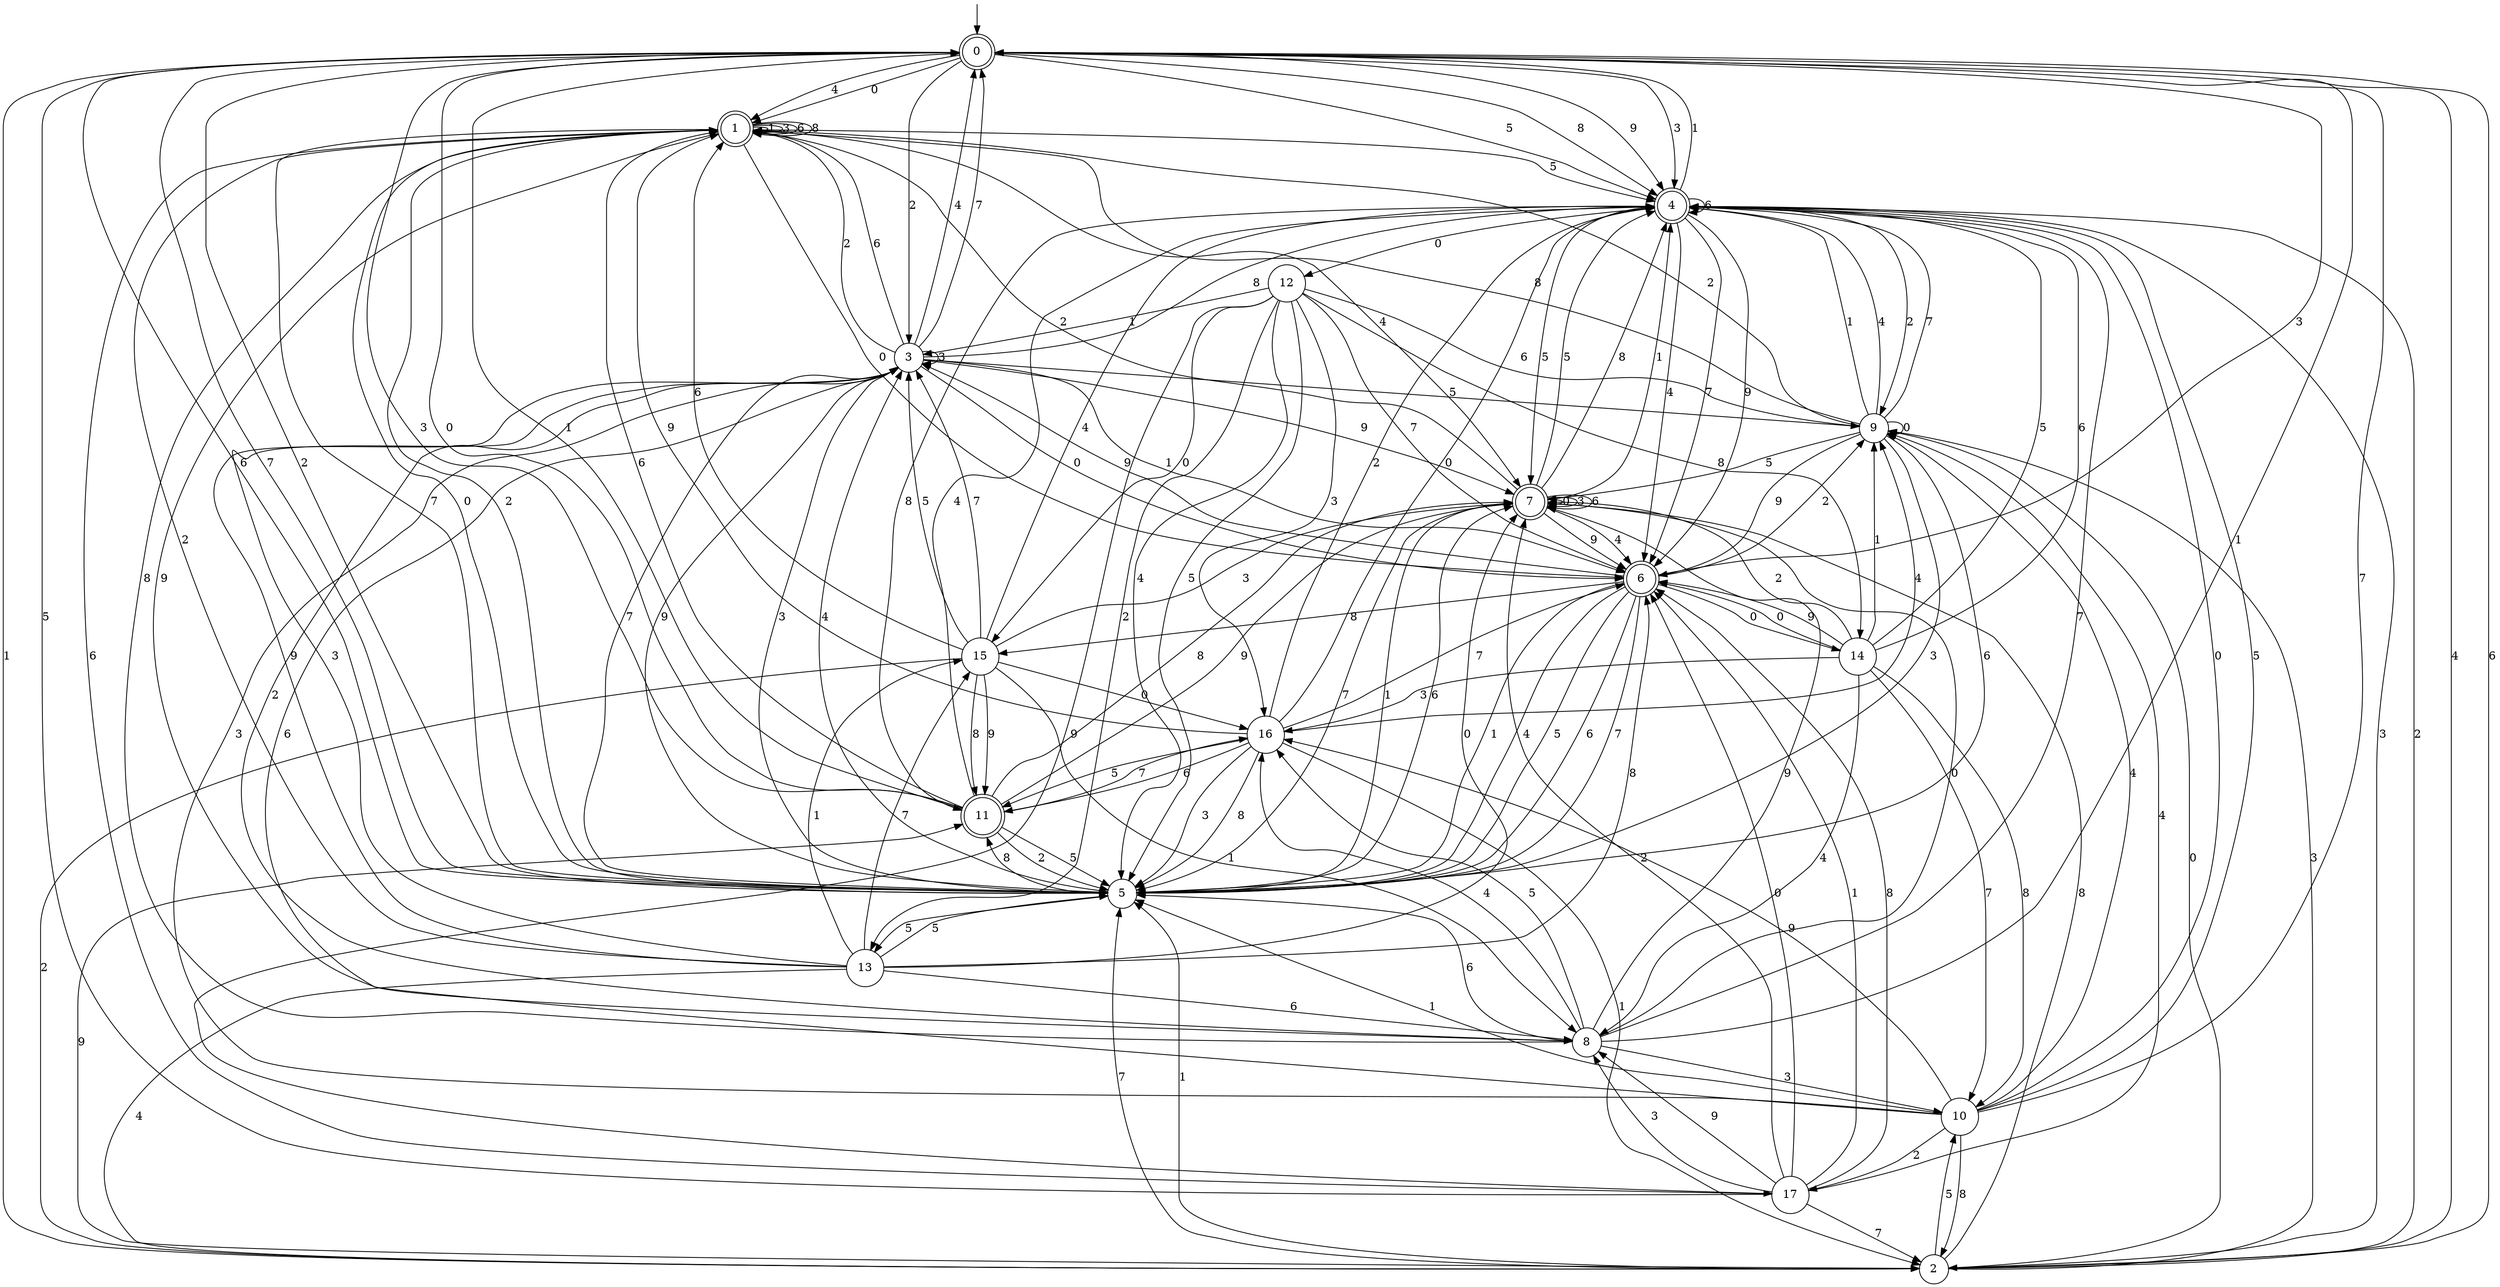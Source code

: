 digraph g {

	s0 [shape="doublecircle" label="0"];
	s1 [shape="doublecircle" label="1"];
	s2 [shape="circle" label="2"];
	s3 [shape="circle" label="3"];
	s4 [shape="doublecircle" label="4"];
	s5 [shape="circle" label="5"];
	s6 [shape="doublecircle" label="6"];
	s7 [shape="doublecircle" label="7"];
	s8 [shape="circle" label="8"];
	s9 [shape="circle" label="9"];
	s10 [shape="circle" label="10"];
	s11 [shape="doublecircle" label="11"];
	s12 [shape="circle" label="12"];
	s13 [shape="circle" label="13"];
	s14 [shape="circle" label="14"];
	s15 [shape="circle" label="15"];
	s16 [shape="circle" label="16"];
	s17 [shape="circle" label="17"];
	s0 -> s1 [label="0"];
	s0 -> s2 [label="1"];
	s0 -> s3 [label="2"];
	s0 -> s4 [label="3"];
	s0 -> s1 [label="4"];
	s0 -> s4 [label="5"];
	s0 -> s5 [label="6"];
	s0 -> s5 [label="7"];
	s0 -> s4 [label="8"];
	s0 -> s4 [label="9"];
	s1 -> s6 [label="0"];
	s1 -> s1 [label="1"];
	s1 -> s5 [label="2"];
	s1 -> s1 [label="3"];
	s1 -> s7 [label="4"];
	s1 -> s4 [label="5"];
	s1 -> s1 [label="6"];
	s1 -> s5 [label="7"];
	s1 -> s1 [label="8"];
	s1 -> s8 [label="9"];
	s2 -> s9 [label="0"];
	s2 -> s5 [label="1"];
	s2 -> s4 [label="2"];
	s2 -> s9 [label="3"];
	s2 -> s0 [label="4"];
	s2 -> s10 [label="5"];
	s2 -> s0 [label="6"];
	s2 -> s5 [label="7"];
	s2 -> s7 [label="8"];
	s2 -> s11 [label="9"];
	s3 -> s6 [label="0"];
	s3 -> s6 [label="1"];
	s3 -> s1 [label="2"];
	s3 -> s3 [label="3"];
	s3 -> s0 [label="4"];
	s3 -> s9 [label="5"];
	s3 -> s1 [label="6"];
	s3 -> s0 [label="7"];
	s3 -> s4 [label="8"];
	s3 -> s7 [label="9"];
	s4 -> s12 [label="0"];
	s4 -> s0 [label="1"];
	s4 -> s9 [label="2"];
	s4 -> s2 [label="3"];
	s4 -> s6 [label="4"];
	s4 -> s7 [label="5"];
	s4 -> s4 [label="6"];
	s4 -> s6 [label="7"];
	s4 -> s11 [label="8"];
	s4 -> s6 [label="9"];
	s5 -> s1 [label="0"];
	s5 -> s7 [label="1"];
	s5 -> s0 [label="2"];
	s5 -> s3 [label="3"];
	s5 -> s3 [label="4"];
	s5 -> s13 [label="5"];
	s5 -> s7 [label="6"];
	s5 -> s3 [label="7"];
	s5 -> s11 [label="8"];
	s5 -> s3 [label="9"];
	s6 -> s14 [label="0"];
	s6 -> s5 [label="1"];
	s6 -> s9 [label="2"];
	s6 -> s0 [label="3"];
	s6 -> s5 [label="4"];
	s6 -> s5 [label="5"];
	s6 -> s5 [label="6"];
	s6 -> s5 [label="7"];
	s6 -> s15 [label="8"];
	s6 -> s3 [label="9"];
	s7 -> s7 [label="0"];
	s7 -> s4 [label="1"];
	s7 -> s1 [label="2"];
	s7 -> s7 [label="3"];
	s7 -> s6 [label="4"];
	s7 -> s4 [label="5"];
	s7 -> s7 [label="6"];
	s7 -> s5 [label="7"];
	s7 -> s4 [label="8"];
	s7 -> s6 [label="9"];
	s8 -> s7 [label="0"];
	s8 -> s0 [label="1"];
	s8 -> s3 [label="2"];
	s8 -> s10 [label="3"];
	s8 -> s16 [label="4"];
	s8 -> s16 [label="5"];
	s8 -> s5 [label="6"];
	s8 -> s4 [label="7"];
	s8 -> s1 [label="8"];
	s8 -> s7 [label="9"];
	s9 -> s9 [label="0"];
	s9 -> s4 [label="1"];
	s9 -> s1 [label="2"];
	s9 -> s5 [label="3"];
	s9 -> s4 [label="4"];
	s9 -> s7 [label="5"];
	s9 -> s5 [label="6"];
	s9 -> s4 [label="7"];
	s9 -> s1 [label="8"];
	s9 -> s6 [label="9"];
	s10 -> s4 [label="0"];
	s10 -> s5 [label="1"];
	s10 -> s17 [label="2"];
	s10 -> s3 [label="3"];
	s10 -> s9 [label="4"];
	s10 -> s4 [label="5"];
	s10 -> s3 [label="6"];
	s10 -> s0 [label="7"];
	s10 -> s2 [label="8"];
	s10 -> s16 [label="9"];
	s11 -> s0 [label="0"];
	s11 -> s0 [label="1"];
	s11 -> s5 [label="2"];
	s11 -> s0 [label="3"];
	s11 -> s4 [label="4"];
	s11 -> s5 [label="5"];
	s11 -> s1 [label="6"];
	s11 -> s16 [label="7"];
	s11 -> s7 [label="8"];
	s11 -> s7 [label="9"];
	s12 -> s15 [label="0"];
	s12 -> s3 [label="1"];
	s12 -> s13 [label="2"];
	s12 -> s16 [label="3"];
	s12 -> s5 [label="4"];
	s12 -> s5 [label="5"];
	s12 -> s9 [label="6"];
	s12 -> s6 [label="7"];
	s12 -> s14 [label="8"];
	s12 -> s17 [label="9"];
	s13 -> s7 [label="0"];
	s13 -> s15 [label="1"];
	s13 -> s1 [label="2"];
	s13 -> s3 [label="3"];
	s13 -> s2 [label="4"];
	s13 -> s5 [label="5"];
	s13 -> s8 [label="6"];
	s13 -> s15 [label="7"];
	s13 -> s6 [label="8"];
	s13 -> s3 [label="9"];
	s14 -> s6 [label="0"];
	s14 -> s9 [label="1"];
	s14 -> s7 [label="2"];
	s14 -> s16 [label="3"];
	s14 -> s8 [label="4"];
	s14 -> s4 [label="5"];
	s14 -> s4 [label="6"];
	s14 -> s10 [label="7"];
	s14 -> s10 [label="8"];
	s14 -> s6 [label="9"];
	s15 -> s16 [label="0"];
	s15 -> s8 [label="1"];
	s15 -> s2 [label="2"];
	s15 -> s7 [label="3"];
	s15 -> s4 [label="4"];
	s15 -> s3 [label="5"];
	s15 -> s1 [label="6"];
	s15 -> s3 [label="7"];
	s15 -> s11 [label="8"];
	s15 -> s11 [label="9"];
	s16 -> s4 [label="0"];
	s16 -> s2 [label="1"];
	s16 -> s4 [label="2"];
	s16 -> s5 [label="3"];
	s16 -> s9 [label="4"];
	s16 -> s11 [label="5"];
	s16 -> s11 [label="6"];
	s16 -> s6 [label="7"];
	s16 -> s5 [label="8"];
	s16 -> s1 [label="9"];
	s17 -> s6 [label="0"];
	s17 -> s6 [label="1"];
	s17 -> s7 [label="2"];
	s17 -> s8 [label="3"];
	s17 -> s9 [label="4"];
	s17 -> s0 [label="5"];
	s17 -> s1 [label="6"];
	s17 -> s2 [label="7"];
	s17 -> s6 [label="8"];
	s17 -> s8 [label="9"];

__start0 [label="" shape="none" width="0" height="0"];
__start0 -> s0;

}
